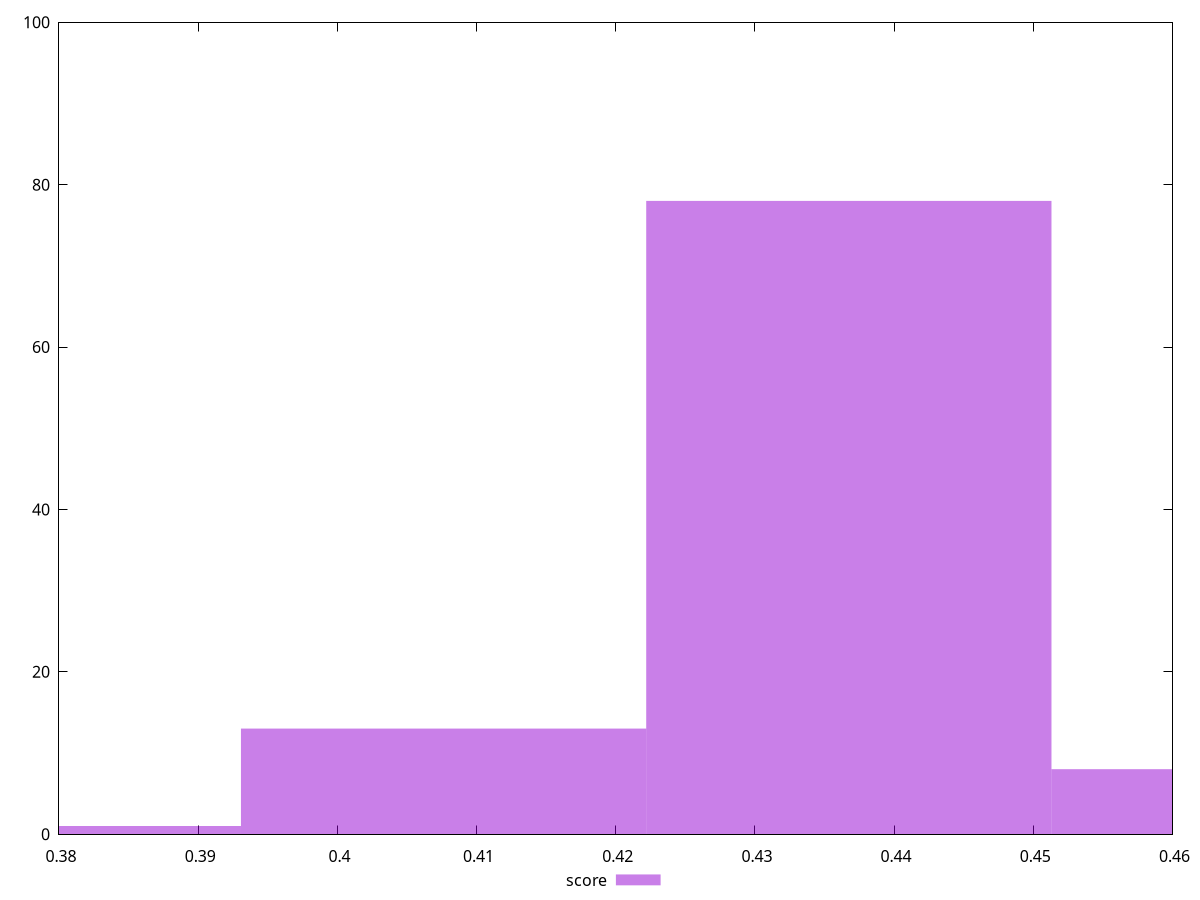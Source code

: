 reset

$score <<EOF
0.43674679073266803 78
0.40763033801715687 13
0.46586324344817925 8
0.37851388530164565 1
EOF

set key outside below
set boxwidth 0.029116452715511203
set xrange [0.38:0.46]
set yrange [0:100]
set trange [0:100]
set style fill transparent solid 0.5 noborder
set terminal svg size 640, 490 enhanced background rgb 'white'
set output "reports/report_00028_2021-02-24T12-49-42.674Z/uses-rel-preload/samples/card/score/histogram.svg"

plot $score title "score" with boxes

reset
